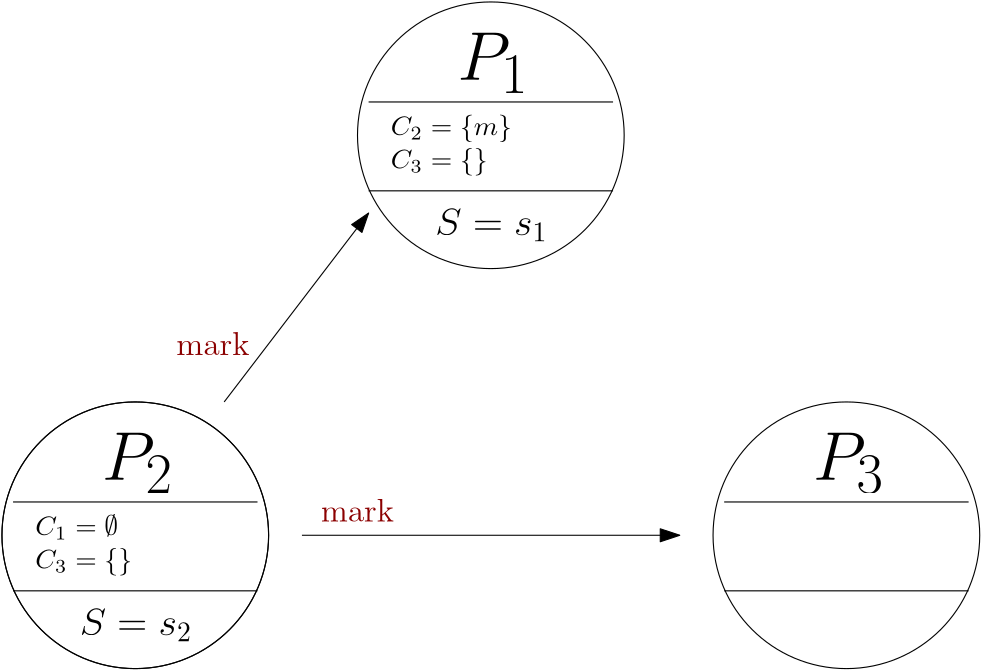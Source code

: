 <?xml version="1.0"?>
<!DOCTYPE ipe SYSTEM "ipe.dtd">
<ipe version="70206" creator="Ipe 7.2.7">
<info created="D:20180522192124" modified="D:20180522203749"/>
<ipestyle name="basic">
<symbol name="arrow/arc(spx)">
<path stroke="sym-stroke" fill="sym-stroke" pen="sym-pen">
0 0 m
-1 0.333 l
-1 -0.333 l
h
</path>
</symbol>
<symbol name="arrow/farc(spx)">
<path stroke="sym-stroke" fill="white" pen="sym-pen">
0 0 m
-1 0.333 l
-1 -0.333 l
h
</path>
</symbol>
<symbol name="arrow/ptarc(spx)">
<path stroke="sym-stroke" fill="sym-stroke" pen="sym-pen">
0 0 m
-1 0.333 l
-0.8 0 l
-1 -0.333 l
h
</path>
</symbol>
<symbol name="arrow/fptarc(spx)">
<path stroke="sym-stroke" fill="white" pen="sym-pen">
0 0 m
-1 0.333 l
-0.8 0 l
-1 -0.333 l
h
</path>
</symbol>
<symbol name="mark/circle(sx)" transformations="translations">
<path fill="sym-stroke">
0.6 0 0 0.6 0 0 e
0.4 0 0 0.4 0 0 e
</path>
</symbol>
<symbol name="mark/disk(sx)" transformations="translations">
<path fill="sym-stroke">
0.6 0 0 0.6 0 0 e
</path>
</symbol>
<symbol name="mark/fdisk(sfx)" transformations="translations">
<group>
<path fill="sym-fill">
0.5 0 0 0.5 0 0 e
</path>
<path fill="sym-stroke" fillrule="eofill">
0.6 0 0 0.6 0 0 e
0.4 0 0 0.4 0 0 e
</path>
</group>
</symbol>
<symbol name="mark/box(sx)" transformations="translations">
<path fill="sym-stroke" fillrule="eofill">
-0.6 -0.6 m
0.6 -0.6 l
0.6 0.6 l
-0.6 0.6 l
h
-0.4 -0.4 m
0.4 -0.4 l
0.4 0.4 l
-0.4 0.4 l
h
</path>
</symbol>
<symbol name="mark/square(sx)" transformations="translations">
<path fill="sym-stroke">
-0.6 -0.6 m
0.6 -0.6 l
0.6 0.6 l
-0.6 0.6 l
h
</path>
</symbol>
<symbol name="mark/fsquare(sfx)" transformations="translations">
<group>
<path fill="sym-fill">
-0.5 -0.5 m
0.5 -0.5 l
0.5 0.5 l
-0.5 0.5 l
h
</path>
<path fill="sym-stroke" fillrule="eofill">
-0.6 -0.6 m
0.6 -0.6 l
0.6 0.6 l
-0.6 0.6 l
h
-0.4 -0.4 m
0.4 -0.4 l
0.4 0.4 l
-0.4 0.4 l
h
</path>
</group>
</symbol>
<symbol name="mark/cross(sx)" transformations="translations">
<group>
<path fill="sym-stroke">
-0.43 -0.57 m
0.57 0.43 l
0.43 0.57 l
-0.57 -0.43 l
h
</path>
<path fill="sym-stroke">
-0.43 0.57 m
0.57 -0.43 l
0.43 -0.57 l
-0.57 0.43 l
h
</path>
</group>
</symbol>
<symbol name="arrow/fnormal(spx)">
<path stroke="sym-stroke" fill="white" pen="sym-pen">
0 0 m
-1 0.333 l
-1 -0.333 l
h
</path>
</symbol>
<symbol name="arrow/pointed(spx)">
<path stroke="sym-stroke" fill="sym-stroke" pen="sym-pen">
0 0 m
-1 0.333 l
-0.8 0 l
-1 -0.333 l
h
</path>
</symbol>
<symbol name="arrow/fpointed(spx)">
<path stroke="sym-stroke" fill="white" pen="sym-pen">
0 0 m
-1 0.333 l
-0.8 0 l
-1 -0.333 l
h
</path>
</symbol>
<symbol name="arrow/linear(spx)">
<path stroke="sym-stroke" pen="sym-pen">
-1 0.333 m
0 0 l
-1 -0.333 l
</path>
</symbol>
<symbol name="arrow/fdouble(spx)">
<path stroke="sym-stroke" fill="white" pen="sym-pen">
0 0 m
-1 0.333 l
-1 -0.333 l
h
-1 0 m
-2 0.333 l
-2 -0.333 l
h
</path>
</symbol>
<symbol name="arrow/double(spx)">
<path stroke="sym-stroke" fill="sym-stroke" pen="sym-pen">
0 0 m
-1 0.333 l
-1 -0.333 l
h
-1 0 m
-2 0.333 l
-2 -0.333 l
h
</path>
</symbol>
<pen name="heavier" value="0.8"/>
<pen name="fat" value="1.2"/>
<pen name="ultrafat" value="2"/>
<symbolsize name="large" value="5"/>
<symbolsize name="small" value="2"/>
<symbolsize name="tiny" value="1.1"/>
<arrowsize name="large" value="10"/>
<arrowsize name="small" value="5"/>
<arrowsize name="tiny" value="3"/>
<color name="red" value="1 0 0"/>
<color name="green" value="0 1 0"/>
<color name="blue" value="0 0 1"/>
<color name="yellow" value="1 1 0"/>
<color name="orange" value="1 0.647 0"/>
<color name="gold" value="1 0.843 0"/>
<color name="purple" value="0.627 0.125 0.941"/>
<color name="gray" value="0.745"/>
<color name="brown" value="0.647 0.165 0.165"/>
<color name="navy" value="0 0 0.502"/>
<color name="pink" value="1 0.753 0.796"/>
<color name="seagreen" value="0.18 0.545 0.341"/>
<color name="turquoise" value="0.251 0.878 0.816"/>
<color name="violet" value="0.933 0.51 0.933"/>
<color name="darkblue" value="0 0 0.545"/>
<color name="darkcyan" value="0 0.545 0.545"/>
<color name="darkgray" value="0.663"/>
<color name="darkgreen" value="0 0.392 0"/>
<color name="darkmagenta" value="0.545 0 0.545"/>
<color name="darkorange" value="1 0.549 0"/>
<color name="darkred" value="0.545 0 0"/>
<color name="lightblue" value="0.678 0.847 0.902"/>
<color name="lightcyan" value="0.878 1 1"/>
<color name="lightgray" value="0.827"/>
<color name="lightgreen" value="0.565 0.933 0.565"/>
<color name="lightyellow" value="1 1 0.878"/>
<dashstyle name="dashed" value="[4] 0"/>
<dashstyle name="dotted" value="[1 3] 0"/>
<dashstyle name="dash dotted" value="[4 2 1 2] 0"/>
<dashstyle name="dash dot dotted" value="[4 2 1 2 1 2] 0"/>
<textsize name="large" value="\large"/>
<textsize name="Large" value="\Large"/>
<textsize name="LARGE" value="\LARGE"/>
<textsize name="huge" value="\huge"/>
<textsize name="Huge" value="\Huge"/>
<textsize name="small" value="\small"/>
<textsize name="footnote" value="\footnotesize"/>
<textsize name="tiny" value="\tiny"/>
<textstyle name="center" begin="\begin{center}" end="\end{center}"/>
<textstyle name="itemize" begin="\begin{itemize}" end="\end{itemize}"/>
<textstyle name="item" begin="\begin{itemize}\item{}" end="\end{itemize}"/>
<gridsize name="4 pts" value="4"/>
<gridsize name="8 pts (~3 mm)" value="8"/>
<gridsize name="16 pts (~6 mm)" value="16"/>
<gridsize name="32 pts (~12 mm)" value="32"/>
<gridsize name="10 pts (~3.5 mm)" value="10"/>
<gridsize name="20 pts (~7 mm)" value="20"/>
<gridsize name="14 pts (~5 mm)" value="14"/>
<gridsize name="28 pts (~10 mm)" value="28"/>
<gridsize name="56 pts (~20 mm)" value="56"/>
<anglesize name="90 deg" value="90"/>
<anglesize name="60 deg" value="60"/>
<anglesize name="45 deg" value="45"/>
<anglesize name="30 deg" value="30"/>
<anglesize name="22.5 deg" value="22.5"/>
<opacity name="10%" value="0.1"/>
<opacity name="30%" value="0.3"/>
<opacity name="50%" value="0.5"/>
<opacity name="75%" value="0.75"/>
<tiling name="falling" angle="-60" step="4" width="1"/>
<tiling name="rising" angle="30" step="4" width="1"/>
</ipestyle>
<page>
<layer name="alpha"/>
<view layers="alpha" active="alpha"/>
<path layer="alpha" matrix="1 0 0 1 -128 144" stroke="black">
48 0 0 48 320 640 e
</path>
<path stroke="black">
148 764 m
236 764 l
</path>
<text matrix="1 0 0 1 0 16" transformations="translations" pos="180 788" stroke="black" type="label" width="25.618" height="16.939" depth="4.78" valign="baseline" size="Huge" style="math">P_1</text>
<text matrix="1 0 0 1 -4 8" transformations="translations" pos="160 776" stroke="black" type="label" width="43.583" height="7.473" depth="2.49" valign="baseline" style="math">C_2 = \{m\}</text>
<text matrix="1 0 0 1 -4 -4" transformations="translations" pos="160 776" stroke="black" type="label" width="34.836" height="7.473" depth="2.49" valign="baseline" style="math">C_3 = \{\}</text>
<text matrix="1 0 0 1 -12 -4" transformations="translations" pos="184 752" stroke="black" type="label" width="40.466" height="9.805" depth="2.15" valign="baseline" size="Large" style="math">S = s_1</text>
<path stroke="black">
148 796 m
236 796 l
</path>
<path stroke="black">
48 0 0 48 320 640 e
</path>
<path matrix="1 0 0 1 128 -144" stroke="black">
148 764 m
236 764 l
</path>
<text matrix="1 0 0 1 128 -128" transformations="translations" pos="180 788" stroke="black" type="label" width="25.618" height="16.939" depth="4.78" valign="baseline" size="Huge" style="math">P_3</text>
<path matrix="1 0 0 1 128 -144" stroke="black">
148 796 m
236 796 l
</path>
<path matrix="1 0 0 1 -256 0" stroke="black">
48 0 0 48 320 640 e
</path>
<path matrix="1 0 0 1 -128 -144" stroke="black">
148 764 m
236 764 l
</path>
<text matrix="1 0 0 1 -128 -128" transformations="translations" pos="180 788" stroke="black" type="label" width="25.618" height="16.939" depth="4.78" valign="baseline" size="Huge" style="math">P_2</text>
<path matrix="1 0 0 1 -128 -144" stroke="black">
148 796 m
236 796 l
</path>
<text matrix="-1 0 0 -1 162.742 1456.93" transformations="translations" pos="84 752" stroke="darkred" type="label" width="26.338" height="8.302" depth="0" valign="baseline" size="large">mark</text>
<path matrix="1 0 0 1 -256 0" stroke="black">
48 0 0 48 320 640 e
</path>
<text matrix="1 0 0 1 -132 -136" transformations="translations" pos="160 776" stroke="black" type="label" width="29.855" height="7.476" depth="1.49" valign="baseline" style="math">C_1 = \emptyset</text>
<text matrix="1 0 0 1 -132 -148" transformations="translations" pos="160 776" stroke="black" type="label" width="34.836" height="7.473" depth="2.49" valign="baseline" style="math">C_3 = \{\}</text>
<text matrix="1 0 0 1 -140 -148" transformations="translations" pos="184 752" stroke="black" type="label" width="40.466" height="9.805" depth="2.15" valign="baseline" size="Large" style="math">S = s_2</text>
<path matrix="1 0 0 1 -4 4" stroke="black" arrow="normal/normal">
100 684 m
152 752 l
</path>
<path stroke="black" arrow="normal/normal">
124 640 m
260 640 l
</path>
<text matrix="-1 0 0 -1 214.742 1396.93" transformations="translations" pos="84 752" stroke="darkred" type="label" width="26.338" height="8.302" depth="0" valign="baseline" size="large">mark</text>
</page>
</ipe>
